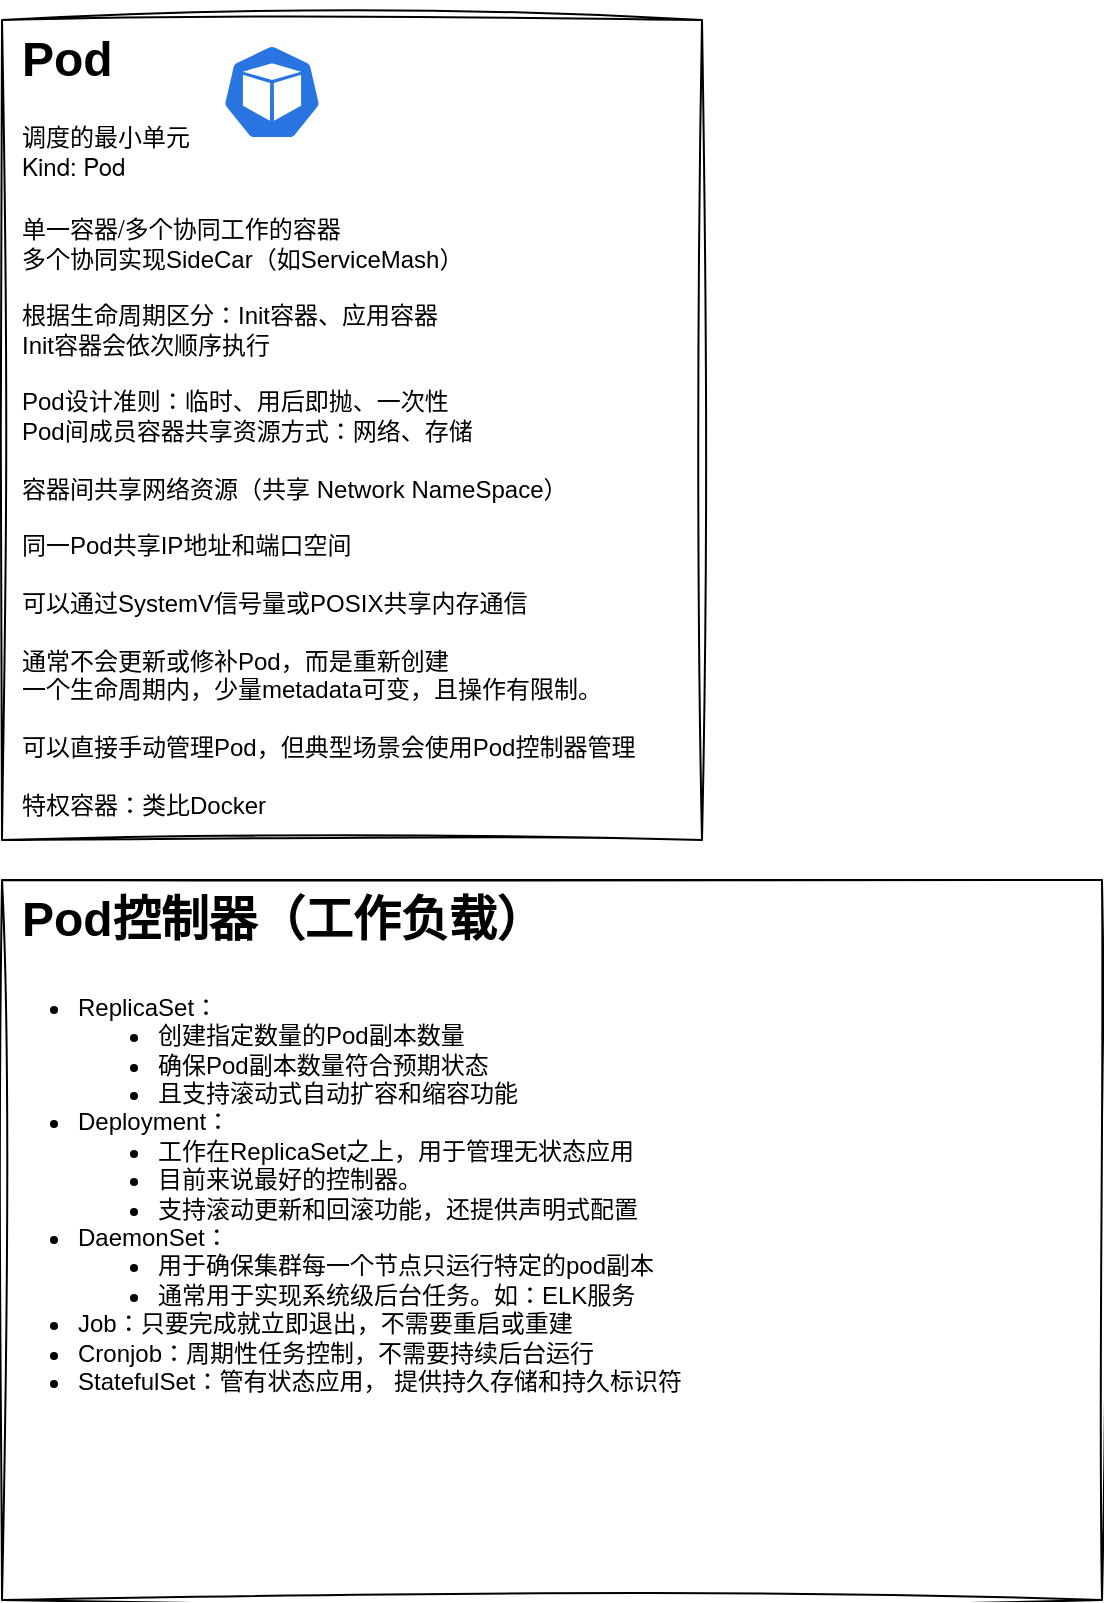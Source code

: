 <mxfile version="20.8.13" type="github">
  <diagram id="f106602c-feb2-e66a-4537-3a34d633f6aa" name="Page-1">
    <mxGraphModel dx="669" dy="686" grid="1" gridSize="10" guides="1" tooltips="1" connect="1" arrows="1" fold="1" page="1" pageScale="1" pageWidth="1169" pageHeight="827" background="none" math="0" shadow="0">
      <root>
        <mxCell id="0" />
        <mxCell id="1" parent="0" />
        <mxCell id="Wwge6DuqS4Lbd9nzpnZh-693" value="&lt;h1&gt;Pod控制器（工作负载）&lt;/h1&gt;&lt;ul style=&quot;margin: 22px 0px; padding: 0px 0px 0px 28px; border: 0px; vertical-align: baseline; box-sizing: border-box; list-style-position: initial; list-style-image: initial; font-family: UbuntuMono, &amp;quot;Varela Round&amp;quot;, &amp;quot;PingFang SC&amp;quot;, &amp;quot;Microsoft YaHei&amp;quot;, Helvetica, Arial, Menlo, Monaco, monospace, sans-serif;&quot;&gt;&lt;li style=&quot;margin: 0px; padding: 0px; border: 0px; vertical-align: baseline; box-sizing: border-box; list-style-type: disc;&quot;&gt;ReplicaSet：&lt;/li&gt;&lt;ul&gt;&lt;li style=&quot;margin: 0px; padding: 0px; border: 0px; vertical-align: baseline; box-sizing: border-box; list-style-type: disc;&quot;&gt;创建指定数量的Pod副本数量&lt;/li&gt;&lt;li style=&quot;margin: 0px; padding: 0px; border: 0px; vertical-align: baseline; box-sizing: border-box; list-style-type: disc;&quot;&gt;确保Pod副本数量符合预期状态&lt;/li&gt;&lt;li style=&quot;margin: 0px; padding: 0px; border: 0px; vertical-align: baseline; box-sizing: border-box; list-style-type: disc;&quot;&gt;且支持滚动式自动扩容和缩容功能&lt;/li&gt;&lt;/ul&gt;&lt;li style=&quot;margin: 0px; padding: 0px; border: 0px; vertical-align: baseline; box-sizing: border-box; list-style-type: disc;&quot;&gt;Deployment：&lt;/li&gt;&lt;ul&gt;&lt;li style=&quot;margin: 0px; padding: 0px; border: 0px; vertical-align: baseline; box-sizing: border-box; list-style-type: disc;&quot;&gt;工作在ReplicaSet之上，用于管理无状态应用&lt;/li&gt;&lt;li style=&quot;margin: 0px; padding: 0px; border: 0px; vertical-align: baseline; box-sizing: border-box; list-style-type: disc;&quot;&gt;目前来说最好的控制器。&lt;/li&gt;&lt;li style=&quot;margin: 0px; padding: 0px; border: 0px; vertical-align: baseline; box-sizing: border-box; list-style-type: disc;&quot;&gt;支持滚动更新和回滚功能，还提供声明式配置&lt;/li&gt;&lt;/ul&gt;&lt;li style=&quot;margin: 0px; padding: 0px; border: 0px; vertical-align: baseline; box-sizing: border-box; list-style-type: disc;&quot;&gt;DaemonSet：&lt;/li&gt;&lt;ul&gt;&lt;li style=&quot;margin: 0px; padding: 0px; border: 0px; vertical-align: baseline; box-sizing: border-box; list-style-type: disc;&quot;&gt;用于确保集群每一个节点只运行特定的pod副本&lt;/li&gt;&lt;li style=&quot;margin: 0px; padding: 0px; border: 0px; vertical-align: baseline; box-sizing: border-box; list-style-type: disc;&quot;&gt;通常用于实现系统级后台任务。如：ELK服务&lt;/li&gt;&lt;/ul&gt;&lt;li style=&quot;margin: 0px; padding: 0px; border: 0px; vertical-align: baseline; box-sizing: border-box; list-style-type: disc;&quot;&gt;Job：只要完成就立即退出，不需要重启或重建&lt;/li&gt;&lt;li style=&quot;margin: 0px; padding: 0px; border: 0px; vertical-align: baseline; box-sizing: border-box; list-style-type: disc;&quot;&gt;Cronjob：周期性任务控制，不需要持续后台运行&lt;/li&gt;&lt;li style=&quot;margin: 0px; padding: 0px; border: 0px; vertical-align: baseline; box-sizing: border-box; list-style-type: disc;&quot;&gt;StatefulSet：管有状态应用，&amp;nbsp;提供持久存储和持久标识符&lt;/li&gt;&lt;/ul&gt;" style="text;html=1;strokeColor=default;fillColor=none;spacing=5;spacingTop=-20;whiteSpace=wrap;overflow=hidden;rounded=0;sketch=1;curveFitting=1;jiggle=2;spacingLeft=5;spacingBottom=5;spacingRight=5;fontColor=default;labelBackgroundColor=none;" parent="1" vertex="1">
          <mxGeometry x="20" y="450" width="550" height="360" as="geometry" />
        </mxCell>
        <mxCell id="Wwge6DuqS4Lbd9nzpnZh-694" value="&lt;h1&gt;&lt;span style=&quot;&quot;&gt; &lt;/span&gt;&lt;font style=&quot;font-size: 24px;&quot;&gt;&lt;span style=&quot;&quot;&gt; &lt;/span&gt;Pod&lt;/font&gt;&lt;strong style=&quot;margin: 0px; padding: 0px; font-family: &amp;quot;PingFang SC&amp;quot;, &amp;quot;Microsoft YaHei&amp;quot;, &amp;quot;Helvetica Neue&amp;quot;, Helvetica, Arial, sans-serif; font-size: 14px;&quot;&gt;&amp;nbsp;&lt;/strong&gt;&lt;/h1&gt;&lt;div style=&quot;&quot;&gt;&lt;font style=&quot;font-size: 12px;&quot; face=&quot;PingFang SC, Microsoft YaHei, Helvetica Neue, Helvetica, Arial, sans-serif&quot;&gt;调度的最小单元&lt;/font&gt;&lt;/div&gt;&lt;div style=&quot;&quot;&gt;&lt;font style=&quot;font-size: 12px;&quot; face=&quot;PingFang SC, Microsoft YaHei, Helvetica Neue, Helvetica, Arial, sans-serif&quot;&gt;Kind: Pod&lt;/font&gt;&lt;/div&gt;&lt;div style=&quot;&quot;&gt;&lt;font style=&quot;font-size: 12px;&quot; face=&quot;PingFang SC, Microsoft YaHei, Helvetica Neue, Helvetica, Arial, sans-serif&quot;&gt;&lt;br&gt;&lt;/font&gt;&lt;/div&gt;&lt;div style=&quot;&quot;&gt;&lt;font style=&quot;font-size: 12px;&quot; face=&quot;PingFang SC, Microsoft YaHei, Helvetica Neue, Helvetica, Arial, sans-serif&quot;&gt;单一容器/多个协同工作的容器&lt;/font&gt;&lt;/div&gt;&lt;div style=&quot;&quot;&gt;&lt;font style=&quot;font-size: 12px;&quot;&gt;多个协同实现SideCar（如ServiceMash）&lt;/font&gt;&lt;/div&gt;&lt;div&gt;&lt;br&gt;&lt;/div&gt;&lt;div&gt;根据生命周期区分：Init容器、应用容器&lt;/div&gt;&lt;div&gt;Init容器会依次顺序执行&lt;/div&gt;&lt;div&gt;&lt;br&gt;&lt;/div&gt;&lt;div&gt;Pod设计准则：临时、用后即抛、一次性&lt;/div&gt;&lt;div&gt;Pod间成员容器共享资源方式：网络、存储&lt;/div&gt;&lt;div&gt;&lt;br&gt;&lt;/div&gt;&lt;div&gt;容器间&lt;span style=&quot;background-color: initial;&quot;&gt;共享网络资源&lt;/span&gt;&lt;span style=&quot;background-color: initial;&quot;&gt;（共享 Network NameSpace）&lt;/span&gt;&lt;/div&gt;&lt;div&gt;&lt;span style=&quot;background-color: initial;&quot;&gt;&lt;br&gt;&lt;/span&gt;&lt;/div&gt;&lt;div&gt;&lt;span style=&quot;background-color: initial;&quot;&gt;同一Pod共享IP地址和端口空间&lt;/span&gt;&lt;/div&gt;&lt;div&gt;&lt;span style=&quot;background-color: initial;&quot;&gt;&lt;br&gt;&lt;/span&gt;&lt;/div&gt;&lt;div&gt;&lt;span style=&quot;background-color: initial;&quot;&gt;可以通过SystemV信号量或POSIX共享内存通信&lt;/span&gt;&lt;/div&gt;&lt;div&gt;&lt;span style=&quot;background-color: initial;&quot;&gt;&lt;br&gt;&lt;/span&gt;&lt;/div&gt;&lt;div&gt;通常不会更新或修补Pod，而是重新创建&lt;/div&gt;&lt;div&gt;一个生命周期内，少量metadata可变，且操作有限制。&lt;/div&gt;&lt;div&gt;&lt;br&gt;&lt;/div&gt;&lt;div&gt;可以直接手动管理Pod，但典型场景会使用Pod控制器管理&lt;/div&gt;&lt;div&gt;&lt;br&gt;&lt;/div&gt;&lt;div&gt;特权容器：类比Docker&lt;/div&gt;" style="text;html=1;strokeColor=default;fillColor=none;spacing=5;spacingTop=-20;whiteSpace=wrap;overflow=hidden;rounded=0;labelBackgroundColor=none;labelBorderColor=none;verticalAlign=top;horizontal=1;align=left;fontStyle=0;labelPosition=center;verticalLabelPosition=middle;shadow=0;sketch=1;curveFitting=1;jiggle=2;spacingLeft=5;spacingRight=5;spacingBottom=5;" parent="1" vertex="1">
          <mxGeometry x="20" y="20" width="350" height="410" as="geometry" />
        </mxCell>
        <mxCell id="Wwge6DuqS4Lbd9nzpnZh-695" value="" style="sketch=0;html=1;dashed=0;whitespace=wrap;fillColor=#2875E2;strokeColor=#ffffff;points=[[0.005,0.63,0],[0.1,0.2,0],[0.9,0.2,0],[0.5,0,0],[0.995,0.63,0],[0.72,0.99,0],[0.5,1,0],[0.28,0.99,0]];shape=mxgraph.kubernetes.icon;prIcon=pod;labelBackgroundColor=none;fontColor=#000000;" parent="1" vertex="1">
          <mxGeometry x="130" y="32" width="50" height="48" as="geometry" />
        </mxCell>
      </root>
    </mxGraphModel>
  </diagram>
</mxfile>
